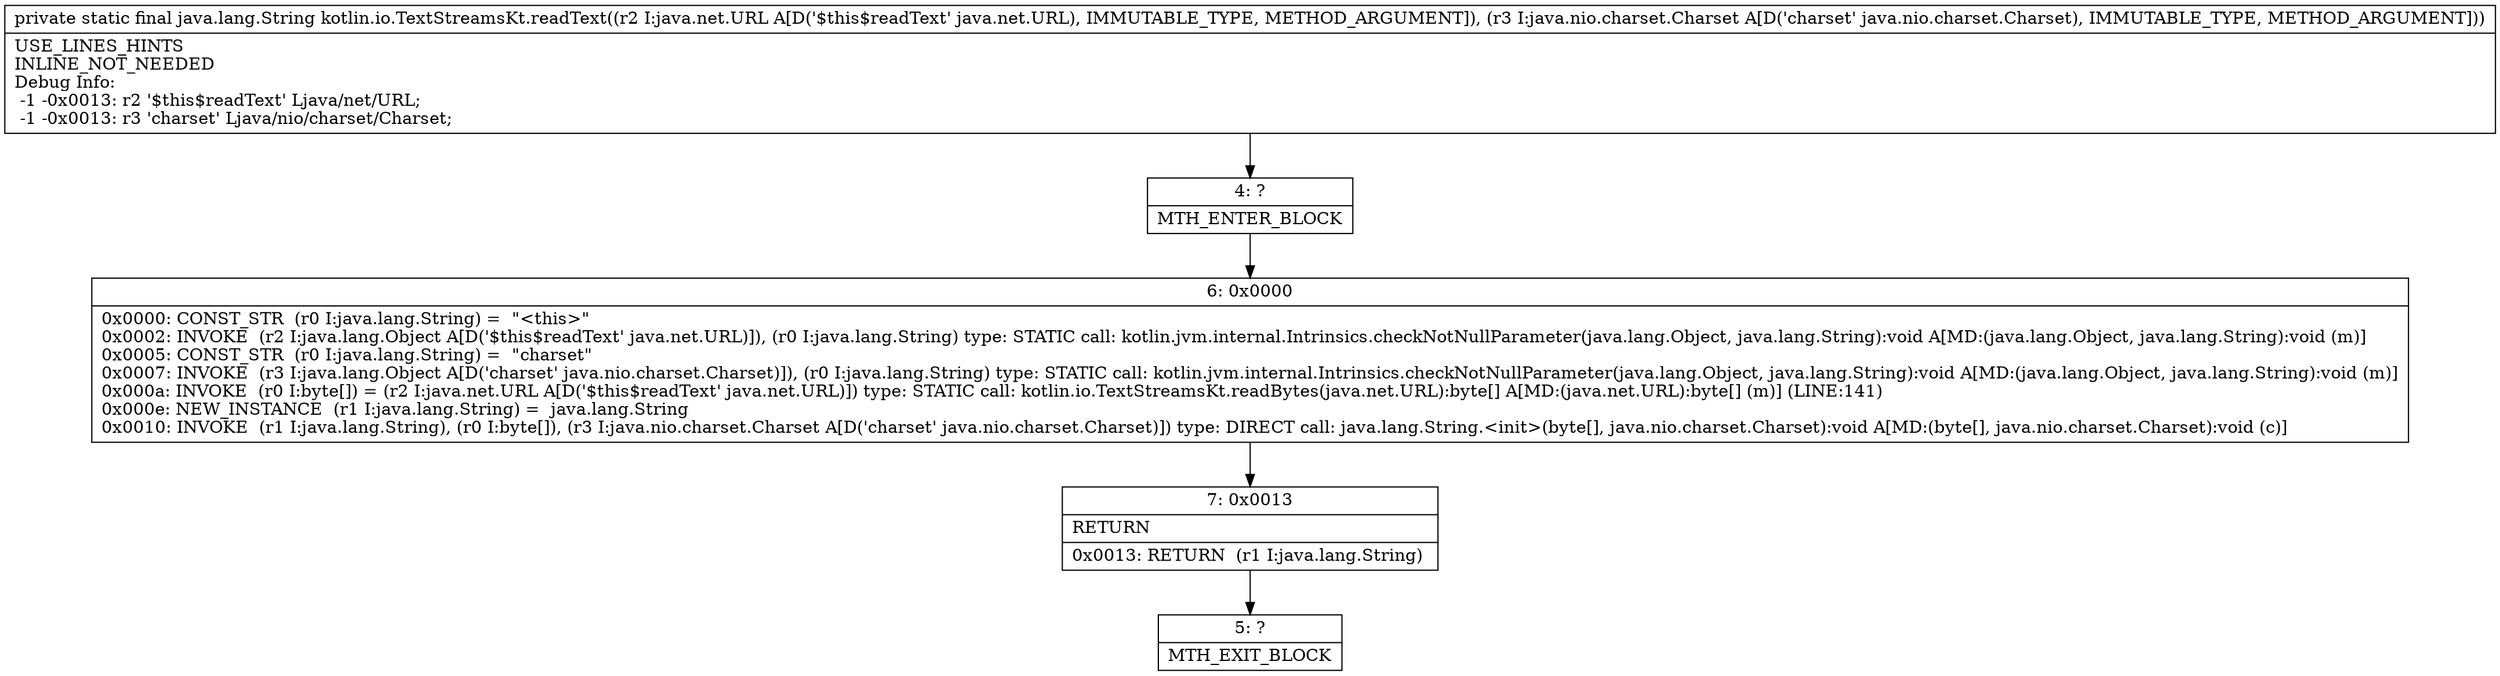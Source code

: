digraph "CFG forkotlin.io.TextStreamsKt.readText(Ljava\/net\/URL;Ljava\/nio\/charset\/Charset;)Ljava\/lang\/String;" {
Node_4 [shape=record,label="{4\:\ ?|MTH_ENTER_BLOCK\l}"];
Node_6 [shape=record,label="{6\:\ 0x0000|0x0000: CONST_STR  (r0 I:java.lang.String) =  \"\<this\>\" \l0x0002: INVOKE  (r2 I:java.lang.Object A[D('$this$readText' java.net.URL)]), (r0 I:java.lang.String) type: STATIC call: kotlin.jvm.internal.Intrinsics.checkNotNullParameter(java.lang.Object, java.lang.String):void A[MD:(java.lang.Object, java.lang.String):void (m)]\l0x0005: CONST_STR  (r0 I:java.lang.String) =  \"charset\" \l0x0007: INVOKE  (r3 I:java.lang.Object A[D('charset' java.nio.charset.Charset)]), (r0 I:java.lang.String) type: STATIC call: kotlin.jvm.internal.Intrinsics.checkNotNullParameter(java.lang.Object, java.lang.String):void A[MD:(java.lang.Object, java.lang.String):void (m)]\l0x000a: INVOKE  (r0 I:byte[]) = (r2 I:java.net.URL A[D('$this$readText' java.net.URL)]) type: STATIC call: kotlin.io.TextStreamsKt.readBytes(java.net.URL):byte[] A[MD:(java.net.URL):byte[] (m)] (LINE:141)\l0x000e: NEW_INSTANCE  (r1 I:java.lang.String) =  java.lang.String \l0x0010: INVOKE  (r1 I:java.lang.String), (r0 I:byte[]), (r3 I:java.nio.charset.Charset A[D('charset' java.nio.charset.Charset)]) type: DIRECT call: java.lang.String.\<init\>(byte[], java.nio.charset.Charset):void A[MD:(byte[], java.nio.charset.Charset):void (c)]\l}"];
Node_7 [shape=record,label="{7\:\ 0x0013|RETURN\l|0x0013: RETURN  (r1 I:java.lang.String) \l}"];
Node_5 [shape=record,label="{5\:\ ?|MTH_EXIT_BLOCK\l}"];
MethodNode[shape=record,label="{private static final java.lang.String kotlin.io.TextStreamsKt.readText((r2 I:java.net.URL A[D('$this$readText' java.net.URL), IMMUTABLE_TYPE, METHOD_ARGUMENT]), (r3 I:java.nio.charset.Charset A[D('charset' java.nio.charset.Charset), IMMUTABLE_TYPE, METHOD_ARGUMENT]))  | USE_LINES_HINTS\lINLINE_NOT_NEEDED\lDebug Info:\l  \-1 \-0x0013: r2 '$this$readText' Ljava\/net\/URL;\l  \-1 \-0x0013: r3 'charset' Ljava\/nio\/charset\/Charset;\l}"];
MethodNode -> Node_4;Node_4 -> Node_6;
Node_6 -> Node_7;
Node_7 -> Node_5;
}

